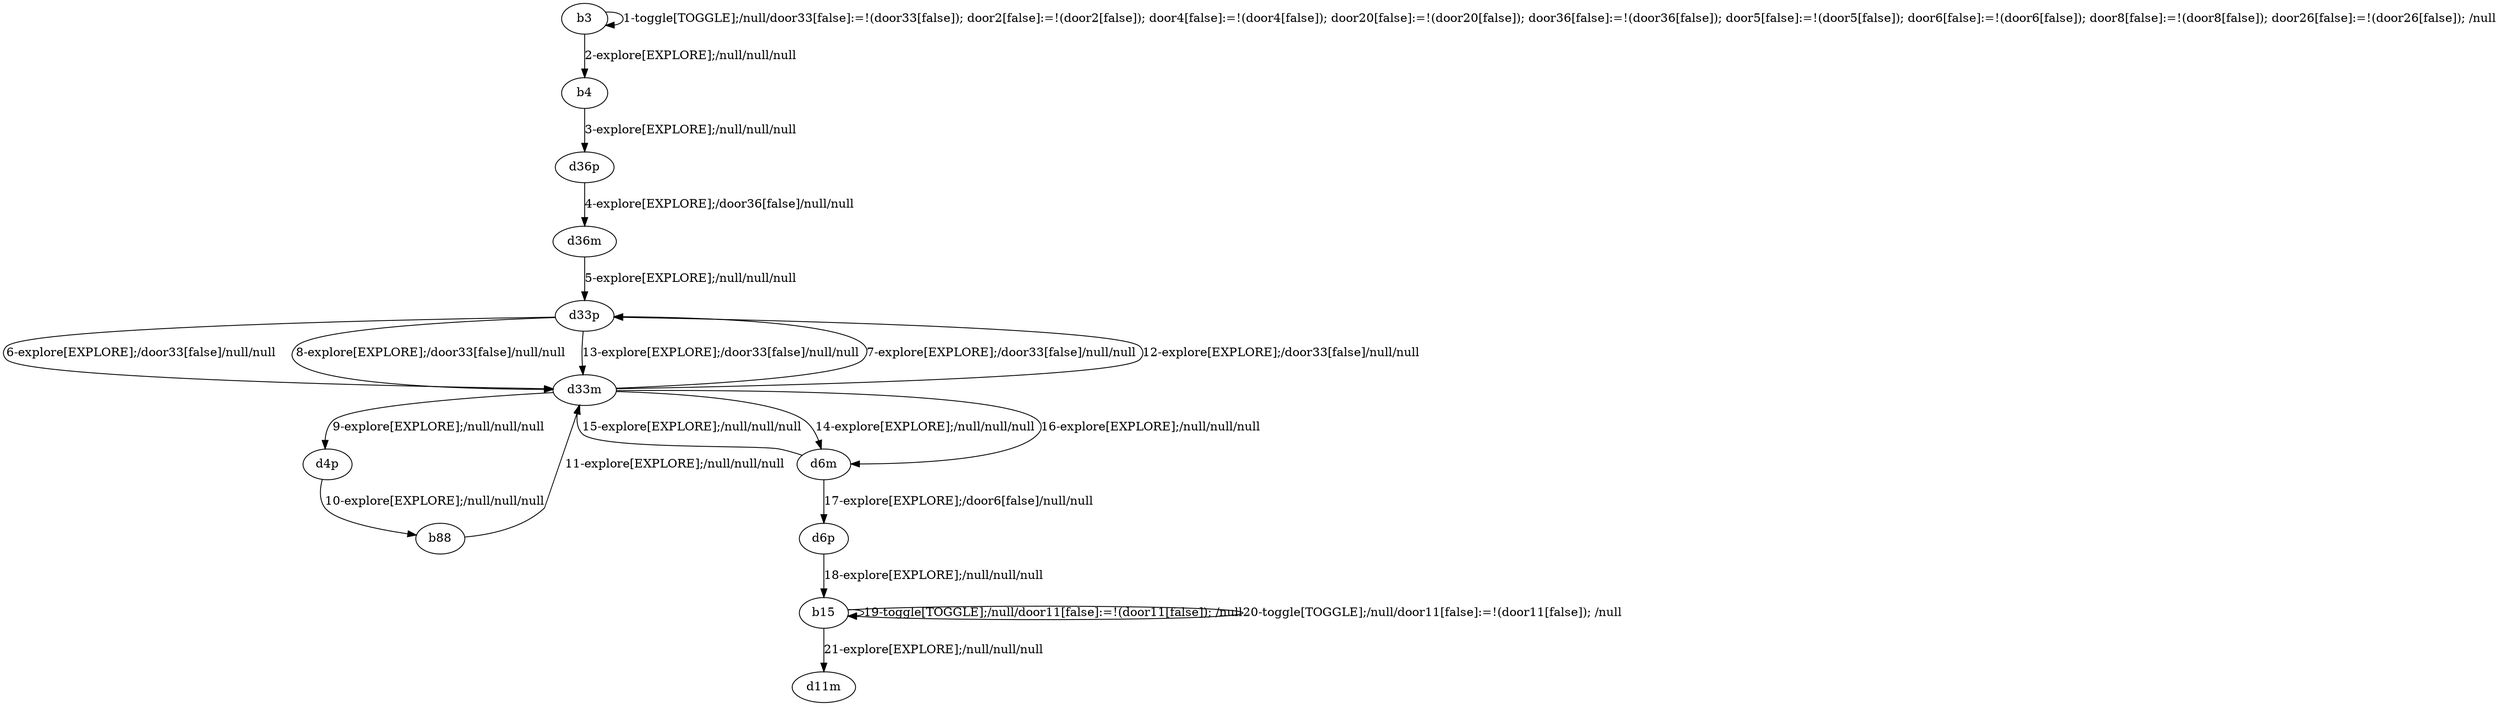 # Total number of goals covered by this test: 1
# b88 --> d33m

digraph g {
"b3" -> "b3" [label = "1-toggle[TOGGLE];/null/door33[false]:=!(door33[false]); door2[false]:=!(door2[false]); door4[false]:=!(door4[false]); door20[false]:=!(door20[false]); door36[false]:=!(door36[false]); door5[false]:=!(door5[false]); door6[false]:=!(door6[false]); door8[false]:=!(door8[false]); door26[false]:=!(door26[false]); /null"];
"b3" -> "b4" [label = "2-explore[EXPLORE];/null/null/null"];
"b4" -> "d36p" [label = "3-explore[EXPLORE];/null/null/null"];
"d36p" -> "d36m" [label = "4-explore[EXPLORE];/door36[false]/null/null"];
"d36m" -> "d33p" [label = "5-explore[EXPLORE];/null/null/null"];
"d33p" -> "d33m" [label = "6-explore[EXPLORE];/door33[false]/null/null"];
"d33m" -> "d33p" [label = "7-explore[EXPLORE];/door33[false]/null/null"];
"d33p" -> "d33m" [label = "8-explore[EXPLORE];/door33[false]/null/null"];
"d33m" -> "d4p" [label = "9-explore[EXPLORE];/null/null/null"];
"d4p" -> "b88" [label = "10-explore[EXPLORE];/null/null/null"];
"b88" -> "d33m" [label = "11-explore[EXPLORE];/null/null/null"];
"d33m" -> "d33p" [label = "12-explore[EXPLORE];/door33[false]/null/null"];
"d33p" -> "d33m" [label = "13-explore[EXPLORE];/door33[false]/null/null"];
"d33m" -> "d6m" [label = "14-explore[EXPLORE];/null/null/null"];
"d6m" -> "d33m" [label = "15-explore[EXPLORE];/null/null/null"];
"d33m" -> "d6m" [label = "16-explore[EXPLORE];/null/null/null"];
"d6m" -> "d6p" [label = "17-explore[EXPLORE];/door6[false]/null/null"];
"d6p" -> "b15" [label = "18-explore[EXPLORE];/null/null/null"];
"b15" -> "b15" [label = "19-toggle[TOGGLE];/null/door11[false]:=!(door11[false]); /null"];
"b15" -> "b15" [label = "20-toggle[TOGGLE];/null/door11[false]:=!(door11[false]); /null"];
"b15" -> "d11m" [label = "21-explore[EXPLORE];/null/null/null"];
}